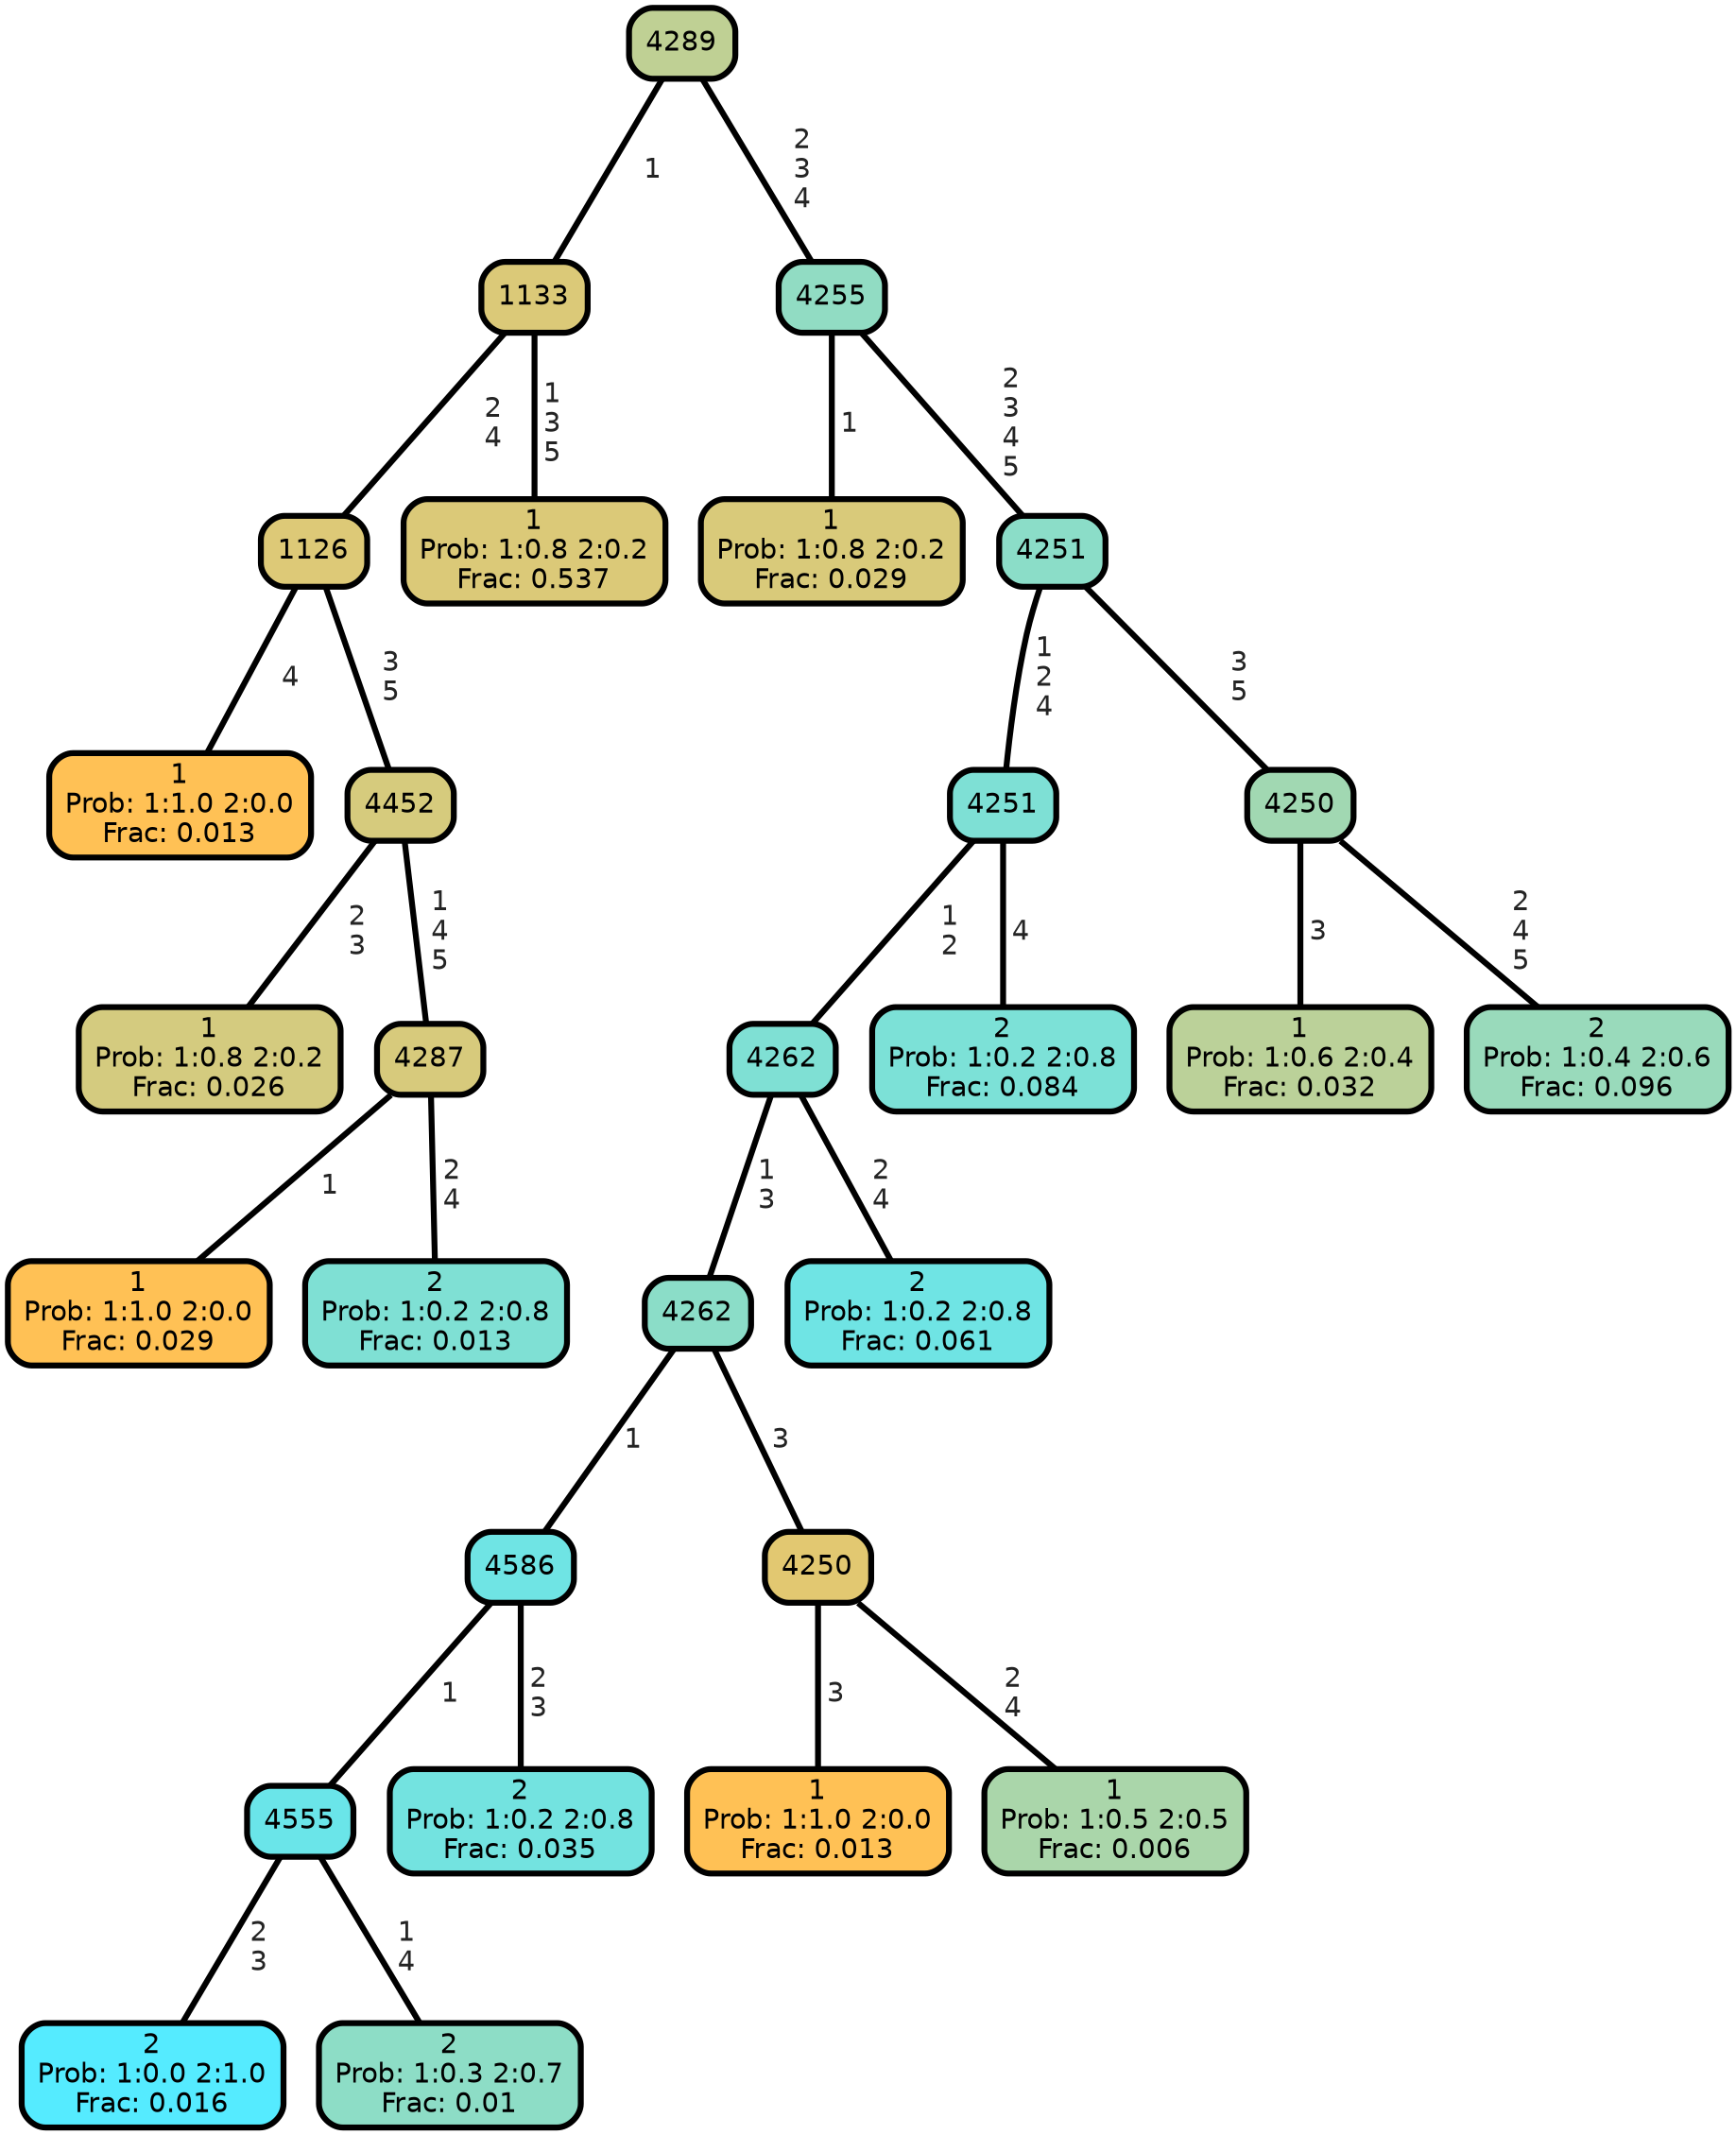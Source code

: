 graph Tree {
node [shape=box, style="filled, rounded",color="black",penwidth="3",fontcolor="black",                 fontname=helvetica] ;
graph [ranksep="0 equally", splines=straight,                 bgcolor=transparent, dpi=200] ;
edge [fontname=helvetica, fontweight=bold,fontcolor=grey14,color=black] ;
0 [label="1
Prob: 1:1.0 2:0.0
Frac: 0.013", fillcolor="#ffc155"] ;
1 [label="1126", fillcolor="#ddc977"] ;
2 [label="1
Prob: 1:0.8 2:0.2
Frac: 0.026", fillcolor="#d4cb7f"] ;
3 [label="4452", fillcolor="#d6cb7d"] ;
4 [label="1
Prob: 1:1.0 2:0.0
Frac: 0.029", fillcolor="#ffc155"] ;
5 [label="4287", fillcolor="#d7ca7c"] ;
6 [label="2
Prob: 1:0.2 2:0.8
Frac: 0.013", fillcolor="#7fe0d4"] ;
7 [label="1133", fillcolor="#dbc978"] ;
8 [label="1
Prob: 1:0.8 2:0.2
Frac: 0.537", fillcolor="#dbc978"] ;
9 [label="4289", fillcolor="#bfd094"] ;
10 [label="1
Prob: 1:0.8 2:0.2
Frac: 0.029", fillcolor="#d9ca7a"] ;
11 [label="4255", fillcolor="#91dcc3"] ;
12 [label="2
Prob: 1:0.0 2:1.0
Frac: 0.016", fillcolor="#55ebff"] ;
13 [label="4555", fillcolor="#6ae5e9"] ;
14 [label="2
Prob: 1:0.3 2:0.7
Frac: 0.01", fillcolor="#8dddc6"] ;
15 [label="4586", fillcolor="#6fe4e4"] ;
16 [label="2
Prob: 1:0.2 2:0.8
Frac: 0.035", fillcolor="#73e3e0"] ;
17 [label="4262", fillcolor="#8bddc8"] ;
18 [label="1
Prob: 1:1.0 2:0.0
Frac: 0.013", fillcolor="#ffc155"] ;
19 [label="4250", fillcolor="#e2c871"] ;
20 [label="1
Prob: 1:0.5 2:0.5
Frac: 0.006", fillcolor="#aad6aa"] ;
21 [label="4262", fillcolor="#7fe0d4"] ;
22 [label="2
Prob: 1:0.2 2:0.8
Frac: 0.061", fillcolor="#6fe4e4"] ;
23 [label="4251", fillcolor="#7ee0d5"] ;
24 [label="2
Prob: 1:0.2 2:0.8
Frac: 0.084", fillcolor="#7ce1d7"] ;
25 [label="4251", fillcolor="#8bddc8"] ;
26 [label="1
Prob: 1:0.6 2:0.4
Frac: 0.032", fillcolor="#bbd199"] ;
27 [label="4250", fillcolor="#a1d8b2"] ;
28 [label="2
Prob: 1:0.4 2:0.6
Frac: 0.096", fillcolor="#99dabb"] ;
1 -- 0 [label=" 4",penwidth=3] ;
1 -- 3 [label=" 3\n 5",penwidth=3] ;
3 -- 2 [label=" 2\n 3",penwidth=3] ;
3 -- 5 [label=" 1\n 4\n 5",penwidth=3] ;
5 -- 4 [label=" 1",penwidth=3] ;
5 -- 6 [label=" 2\n 4",penwidth=3] ;
7 -- 1 [label=" 2\n 4",penwidth=3] ;
7 -- 8 [label=" 1\n 3\n 5",penwidth=3] ;
9 -- 7 [label=" 1",penwidth=3] ;
9 -- 11 [label=" 2\n 3\n 4",penwidth=3] ;
11 -- 10 [label=" 1",penwidth=3] ;
11 -- 25 [label=" 2\n 3\n 4\n 5",penwidth=3] ;
13 -- 12 [label=" 2\n 3",penwidth=3] ;
13 -- 14 [label=" 1\n 4",penwidth=3] ;
15 -- 13 [label=" 1",penwidth=3] ;
15 -- 16 [label=" 2\n 3",penwidth=3] ;
17 -- 15 [label=" 1",penwidth=3] ;
17 -- 19 [label=" 3",penwidth=3] ;
19 -- 18 [label=" 3",penwidth=3] ;
19 -- 20 [label=" 2\n 4",penwidth=3] ;
21 -- 17 [label=" 1\n 3",penwidth=3] ;
21 -- 22 [label=" 2\n 4",penwidth=3] ;
23 -- 21 [label=" 1\n 2",penwidth=3] ;
23 -- 24 [label=" 4",penwidth=3] ;
25 -- 23 [label=" 1\n 2\n 4",penwidth=3] ;
25 -- 27 [label=" 3\n 5",penwidth=3] ;
27 -- 26 [label=" 3",penwidth=3] ;
27 -- 28 [label=" 2\n 4\n 5",penwidth=3] ;
{rank = same;}}